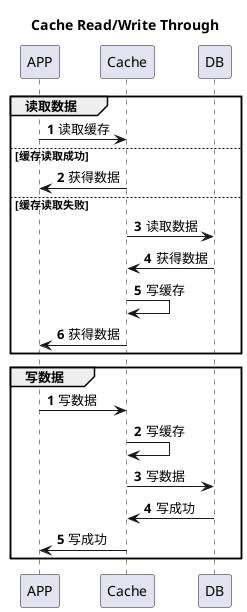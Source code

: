 @startuml cache Read/write through
title Cache Read/Write Through
autonumber
group 读取数据
    APP -> Cache : 读取缓存
    else 缓存读取成功
    Cache -> APP:获得数据
    else 缓存读取失败
    Cache ->DB : 读取数据
    DB -> Cache : 获得数据
    Cache ->Cache: 写缓存
    Cache->APP: 获得数据
end
autonumber
group 写数据
    APP ->Cache : 写数据
    Cache->Cache:写缓存
    Cache->DB: 写数据
    DB->Cache:写成功
    Cache->APP:写成功
end
@enduml

